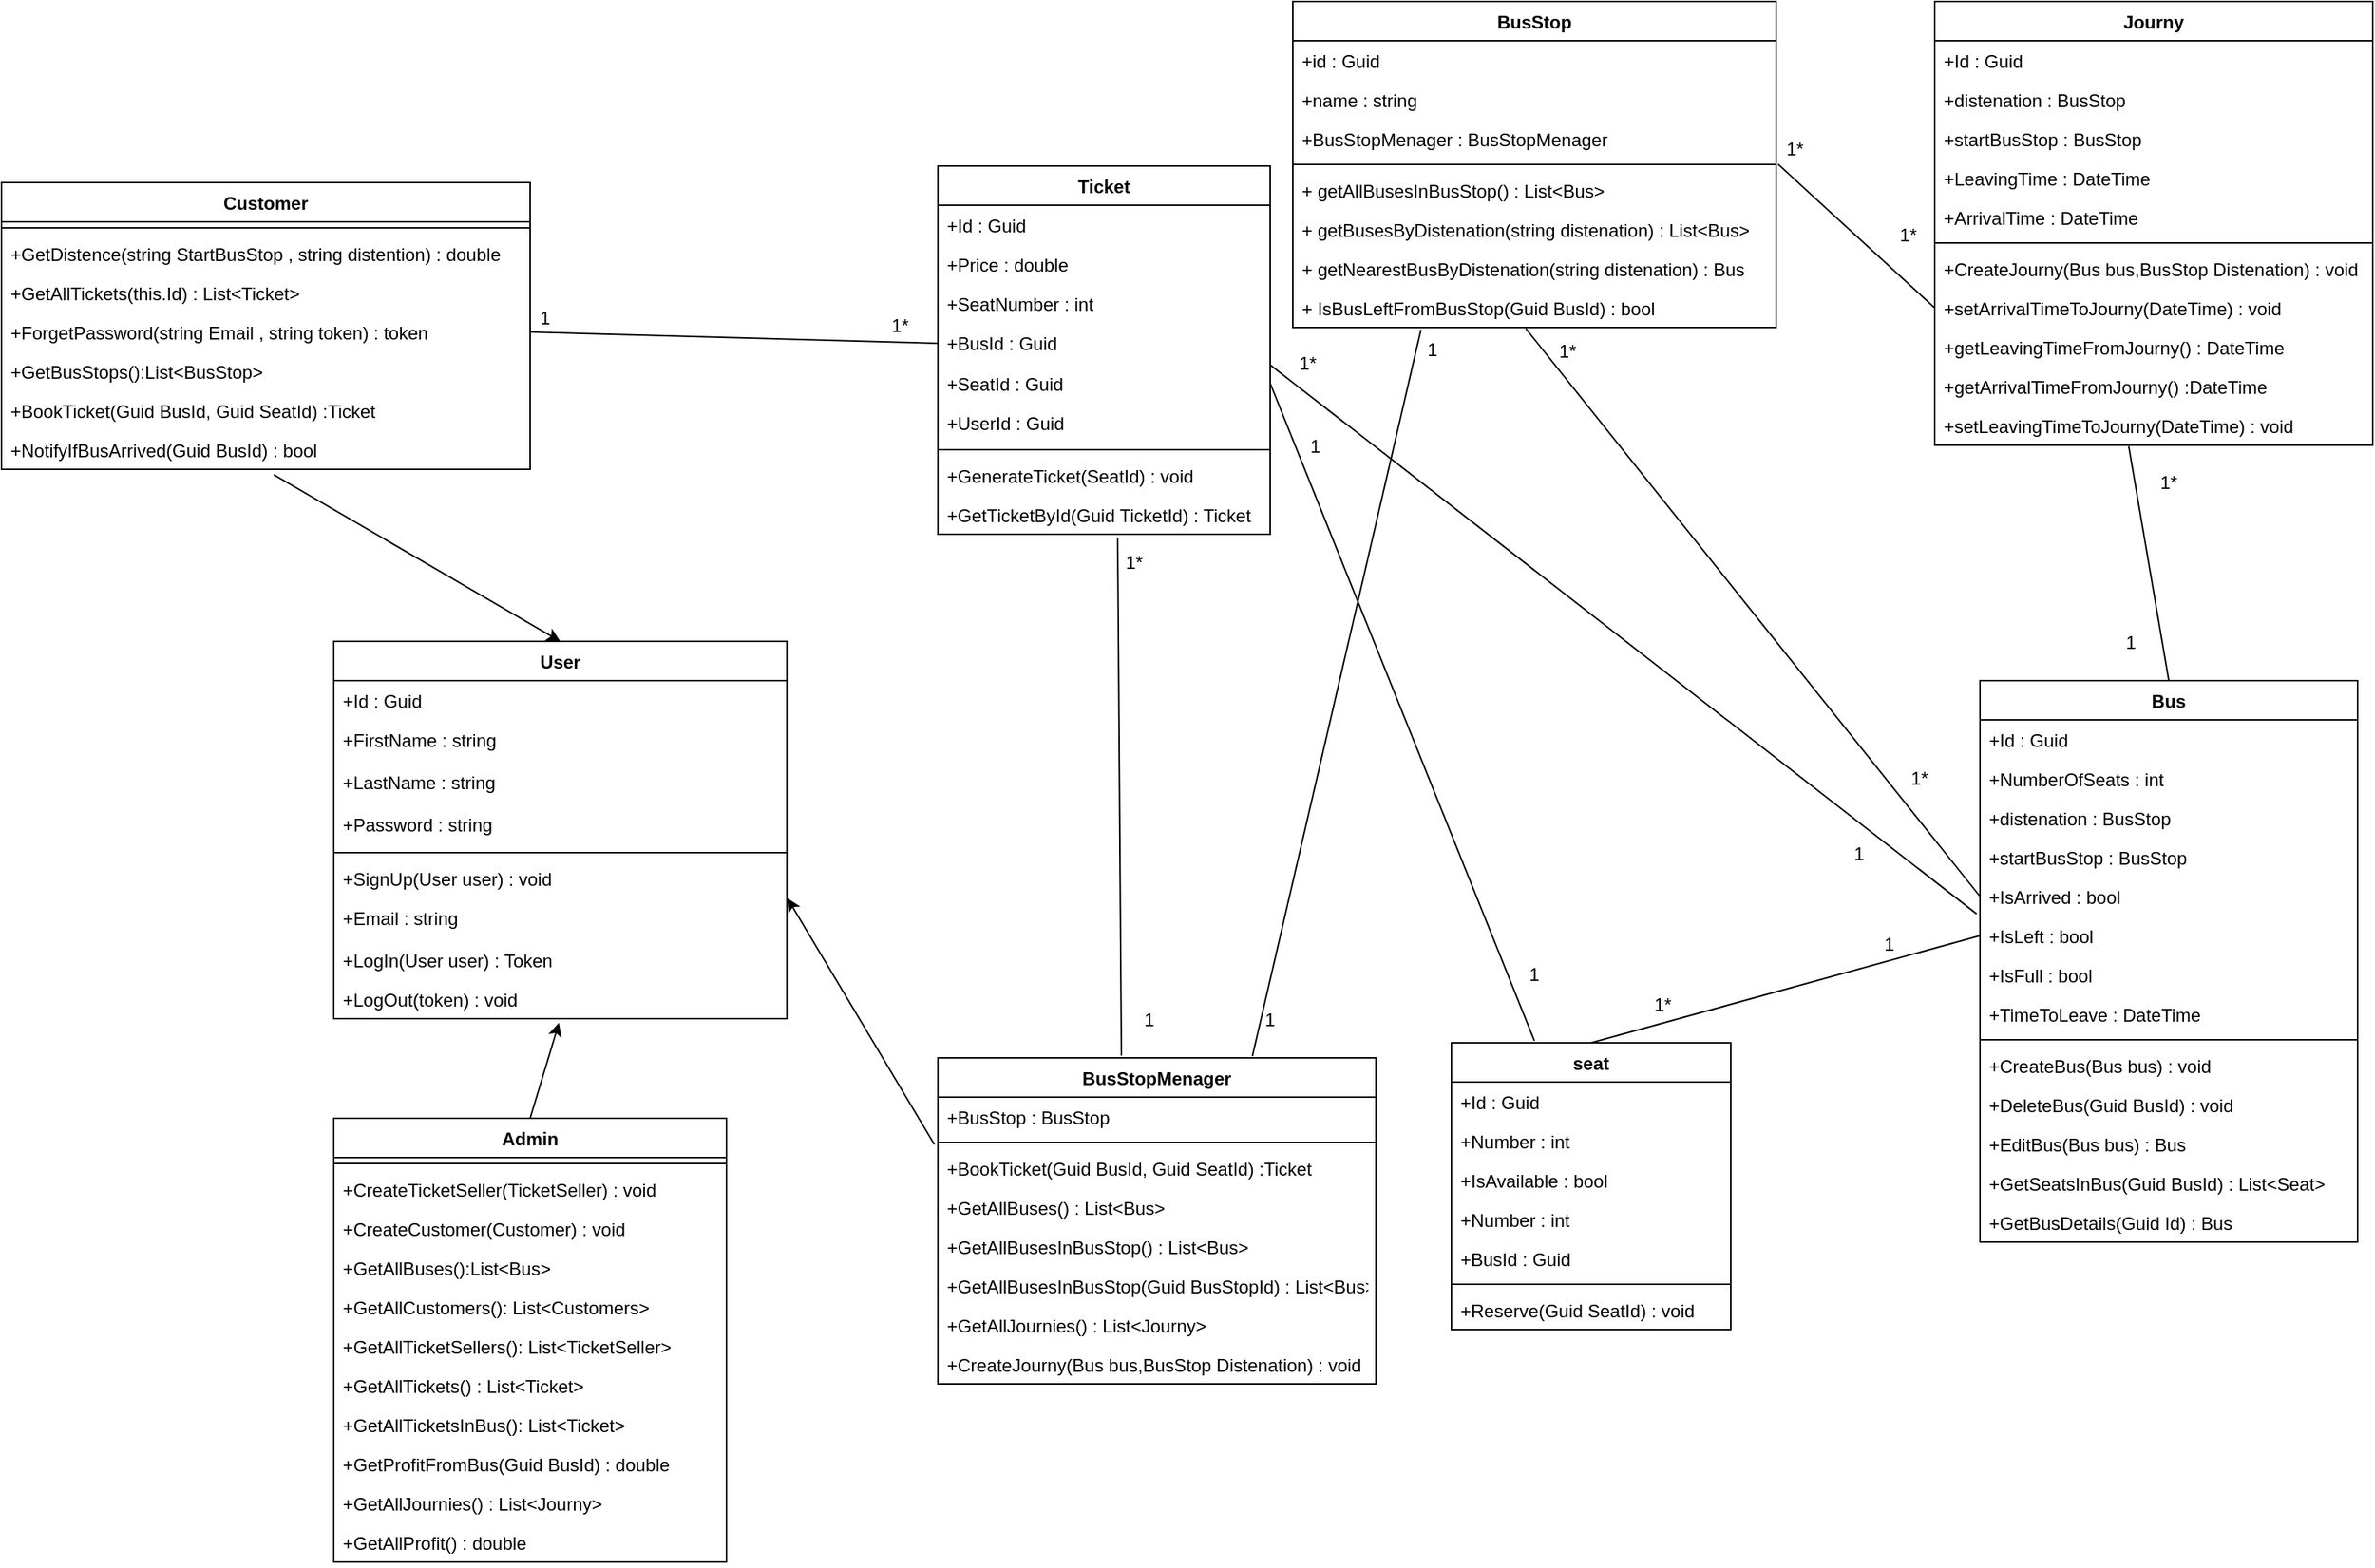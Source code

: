 <mxfile>
    <diagram id="objucO3XEtWBTVQwbbNo" name="Page-1">
        <mxGraphModel dx="1853" dy="394" grid="1" gridSize="10" guides="1" tooltips="1" connect="1" arrows="1" fold="1" page="1" pageScale="1" pageWidth="850" pageHeight="1100" math="0" shadow="0">
            <root>
                <mxCell id="0"/>
                <mxCell id="1" parent="0"/>
                <mxCell id="6" value="BusStop" style="swimlane;fontStyle=1;align=center;verticalAlign=top;childLayout=stackLayout;horizontal=1;startSize=26;horizontalStack=0;resizeParent=1;resizeParentMax=0;resizeLast=0;collapsible=1;marginBottom=0;" parent="1" vertex="1">
                    <mxGeometry x="135" y="20" width="320" height="216" as="geometry"/>
                </mxCell>
                <mxCell id="7" value="+id : Guid" style="text;strokeColor=none;fillColor=none;align=left;verticalAlign=top;spacingLeft=4;spacingRight=4;overflow=hidden;rotatable=0;points=[[0,0.5],[1,0.5]];portConstraint=eastwest;" parent="6" vertex="1">
                    <mxGeometry y="26" width="320" height="26" as="geometry"/>
                </mxCell>
                <mxCell id="75" value="+name : string" style="text;strokeColor=none;fillColor=none;align=left;verticalAlign=top;spacingLeft=4;spacingRight=4;overflow=hidden;rotatable=0;points=[[0,0.5],[1,0.5]];portConstraint=eastwest;" parent="6" vertex="1">
                    <mxGeometry y="52" width="320" height="26" as="geometry"/>
                </mxCell>
                <mxCell id="189" value="+BusStopMenager : BusStopMenager" style="text;strokeColor=none;fillColor=none;align=left;verticalAlign=top;spacingLeft=4;spacingRight=4;overflow=hidden;rotatable=0;points=[[0,0.5],[1,0.5]];portConstraint=eastwest;" parent="6" vertex="1">
                    <mxGeometry y="78" width="320" height="26" as="geometry"/>
                </mxCell>
                <mxCell id="8" value="" style="line;strokeWidth=1;fillColor=none;align=left;verticalAlign=middle;spacingTop=-1;spacingLeft=3;spacingRight=3;rotatable=0;labelPosition=right;points=[];portConstraint=eastwest;strokeColor=inherit;" parent="6" vertex="1">
                    <mxGeometry y="104" width="320" height="8" as="geometry"/>
                </mxCell>
                <mxCell id="9" value="+ getAllBusesInBusStop() : List&lt;Bus&gt;" style="text;strokeColor=none;fillColor=none;align=left;verticalAlign=top;spacingLeft=4;spacingRight=4;overflow=hidden;rotatable=0;points=[[0,0.5],[1,0.5]];portConstraint=eastwest;" parent="6" vertex="1">
                    <mxGeometry y="112" width="320" height="26" as="geometry"/>
                </mxCell>
                <mxCell id="78" value="+ getBusesByDistenation(string distenation) : List&lt;Bus&gt;" style="text;strokeColor=none;fillColor=none;align=left;verticalAlign=top;spacingLeft=4;spacingRight=4;overflow=hidden;rotatable=0;points=[[0,0.5],[1,0.5]];portConstraint=eastwest;" parent="6" vertex="1">
                    <mxGeometry y="138" width="320" height="26" as="geometry"/>
                </mxCell>
                <mxCell id="79" value="+ getNearestBusByDistenation(string distenation) : Bus" style="text;strokeColor=none;fillColor=none;align=left;verticalAlign=top;spacingLeft=4;spacingRight=4;overflow=hidden;rotatable=0;points=[[0,0.5],[1,0.5]];portConstraint=eastwest;" parent="6" vertex="1">
                    <mxGeometry y="164" width="320" height="26" as="geometry"/>
                </mxCell>
                <mxCell id="80" value="+ IsBusLeftFromBusStop(Guid BusId) : bool" style="text;strokeColor=none;fillColor=none;align=left;verticalAlign=top;spacingLeft=4;spacingRight=4;overflow=hidden;rotatable=0;points=[[0,0.5],[1,0.5]];portConstraint=eastwest;" parent="6" vertex="1">
                    <mxGeometry y="190" width="320" height="26" as="geometry"/>
                </mxCell>
                <mxCell id="10" value="Bus" style="swimlane;fontStyle=1;align=center;verticalAlign=top;childLayout=stackLayout;horizontal=1;startSize=26;horizontalStack=0;resizeParent=1;resizeParentMax=0;resizeLast=0;collapsible=1;marginBottom=0;" parent="1" vertex="1">
                    <mxGeometry x="590" y="470" width="250" height="372" as="geometry"/>
                </mxCell>
                <mxCell id="11" value="+Id : Guid" style="text;strokeColor=none;fillColor=none;align=left;verticalAlign=top;spacingLeft=4;spacingRight=4;overflow=hidden;rotatable=0;points=[[0,0.5],[1,0.5]];portConstraint=eastwest;" parent="10" vertex="1">
                    <mxGeometry y="26" width="250" height="26" as="geometry"/>
                </mxCell>
                <mxCell id="81" value="+NumberOfSeats : int" style="text;strokeColor=none;fillColor=none;align=left;verticalAlign=top;spacingLeft=4;spacingRight=4;overflow=hidden;rotatable=0;points=[[0,0.5],[1,0.5]];portConstraint=eastwest;" parent="10" vertex="1">
                    <mxGeometry y="52" width="250" height="26" as="geometry"/>
                </mxCell>
                <mxCell id="86" value="+distenation : BusStop" style="text;strokeColor=none;fillColor=none;align=left;verticalAlign=top;spacingLeft=4;spacingRight=4;overflow=hidden;rotatable=0;points=[[0,0.5],[1,0.5]];portConstraint=eastwest;" parent="10" vertex="1">
                    <mxGeometry y="78" width="250" height="26" as="geometry"/>
                </mxCell>
                <mxCell id="87" value="+startBusStop : BusStop" style="text;strokeColor=none;fillColor=none;align=left;verticalAlign=top;spacingLeft=4;spacingRight=4;overflow=hidden;rotatable=0;points=[[0,0.5],[1,0.5]];portConstraint=eastwest;" parent="10" vertex="1">
                    <mxGeometry y="104" width="250" height="26" as="geometry"/>
                </mxCell>
                <mxCell id="88" value="+IsArrived : bool" style="text;strokeColor=none;fillColor=none;align=left;verticalAlign=top;spacingLeft=4;spacingRight=4;overflow=hidden;rotatable=0;points=[[0,0.5],[1,0.5]];portConstraint=eastwest;" parent="10" vertex="1">
                    <mxGeometry y="130" width="250" height="26" as="geometry"/>
                </mxCell>
                <mxCell id="89" value="+IsLeft : bool" style="text;strokeColor=none;fillColor=none;align=left;verticalAlign=top;spacingLeft=4;spacingRight=4;overflow=hidden;rotatable=0;points=[[0,0.5],[1,0.5]];portConstraint=eastwest;" parent="10" vertex="1">
                    <mxGeometry y="156" width="250" height="26" as="geometry"/>
                </mxCell>
                <mxCell id="90" value="+IsFull : bool" style="text;strokeColor=none;fillColor=none;align=left;verticalAlign=top;spacingLeft=4;spacingRight=4;overflow=hidden;rotatable=0;points=[[0,0.5],[1,0.5]];portConstraint=eastwest;" parent="10" vertex="1">
                    <mxGeometry y="182" width="250" height="26" as="geometry"/>
                </mxCell>
                <mxCell id="97" value="+TimeToLeave : DateTime" style="text;strokeColor=none;fillColor=none;align=left;verticalAlign=top;spacingLeft=4;spacingRight=4;overflow=hidden;rotatable=0;points=[[0,0.5],[1,0.5]];portConstraint=eastwest;" parent="10" vertex="1">
                    <mxGeometry y="208" width="250" height="26" as="geometry"/>
                </mxCell>
                <mxCell id="12" value="" style="line;strokeWidth=1;fillColor=none;align=left;verticalAlign=middle;spacingTop=-1;spacingLeft=3;spacingRight=3;rotatable=0;labelPosition=right;points=[];portConstraint=eastwest;strokeColor=inherit;" parent="10" vertex="1">
                    <mxGeometry y="234" width="250" height="8" as="geometry"/>
                </mxCell>
                <mxCell id="13" value="+CreateBus(Bus bus) : void" style="text;strokeColor=none;fillColor=none;align=left;verticalAlign=top;spacingLeft=4;spacingRight=4;overflow=hidden;rotatable=0;points=[[0,0.5],[1,0.5]];portConstraint=eastwest;" parent="10" vertex="1">
                    <mxGeometry y="242" width="250" height="26" as="geometry"/>
                </mxCell>
                <mxCell id="82" value="+DeleteBus(Guid BusId) : void" style="text;strokeColor=none;fillColor=none;align=left;verticalAlign=top;spacingLeft=4;spacingRight=4;overflow=hidden;rotatable=0;points=[[0,0.5],[1,0.5]];portConstraint=eastwest;" parent="10" vertex="1">
                    <mxGeometry y="268" width="250" height="26" as="geometry"/>
                </mxCell>
                <mxCell id="83" value="+EditBus(Bus bus) : Bus" style="text;strokeColor=none;fillColor=none;align=left;verticalAlign=top;spacingLeft=4;spacingRight=4;overflow=hidden;rotatable=0;points=[[0,0.5],[1,0.5]];portConstraint=eastwest;" parent="10" vertex="1">
                    <mxGeometry y="294" width="250" height="26" as="geometry"/>
                </mxCell>
                <mxCell id="84" value="+GetSeatsInBus(Guid BusId) : List&lt;Seat&gt;" style="text;strokeColor=none;fillColor=none;align=left;verticalAlign=top;spacingLeft=4;spacingRight=4;overflow=hidden;rotatable=0;points=[[0,0.5],[1,0.5]];portConstraint=eastwest;" parent="10" vertex="1">
                    <mxGeometry y="320" width="250" height="26" as="geometry"/>
                </mxCell>
                <mxCell id="85" value="+GetBusDetails(Guid Id) : Bus" style="text;strokeColor=none;fillColor=none;align=left;verticalAlign=top;spacingLeft=4;spacingRight=4;overflow=hidden;rotatable=0;points=[[0,0.5],[1,0.5]];portConstraint=eastwest;" parent="10" vertex="1">
                    <mxGeometry y="346" width="250" height="26" as="geometry"/>
                </mxCell>
                <mxCell id="50" value="Ticket" style="swimlane;fontStyle=1;align=center;verticalAlign=top;childLayout=stackLayout;horizontal=1;startSize=26;horizontalStack=0;resizeParent=1;resizeParentMax=0;resizeLast=0;collapsible=1;marginBottom=0;" parent="1" vertex="1">
                    <mxGeometry x="-100" y="129" width="220" height="244" as="geometry"/>
                </mxCell>
                <mxCell id="51" value="+Id : Guid" style="text;strokeColor=none;fillColor=none;align=left;verticalAlign=top;spacingLeft=4;spacingRight=4;overflow=hidden;rotatable=0;points=[[0,0.5],[1,0.5]];portConstraint=eastwest;" parent="50" vertex="1">
                    <mxGeometry y="26" width="220" height="26" as="geometry"/>
                </mxCell>
                <mxCell id="101" value="+Price : double" style="text;strokeColor=none;fillColor=none;align=left;verticalAlign=top;spacingLeft=4;spacingRight=4;overflow=hidden;rotatable=0;points=[[0,0.5],[1,0.5]];portConstraint=eastwest;" parent="50" vertex="1">
                    <mxGeometry y="52" width="220" height="26" as="geometry"/>
                </mxCell>
                <mxCell id="95" value="+SeatNumber : int" style="text;strokeColor=none;fillColor=none;align=left;verticalAlign=top;spacingLeft=4;spacingRight=4;overflow=hidden;rotatable=0;points=[[0,0.5],[1,0.5]];portConstraint=eastwest;" parent="50" vertex="1">
                    <mxGeometry y="78" width="220" height="26" as="geometry"/>
                </mxCell>
                <mxCell id="100" value="+BusId : Guid" style="text;strokeColor=none;fillColor=none;align=left;verticalAlign=top;spacingLeft=4;spacingRight=4;overflow=hidden;rotatable=0;points=[[0,0.5],[1,0.5]];portConstraint=eastwest;" parent="50" vertex="1">
                    <mxGeometry y="104" width="220" height="27" as="geometry"/>
                </mxCell>
                <mxCell id="96" value="+SeatId : Guid" style="text;strokeColor=none;fillColor=none;align=left;verticalAlign=top;spacingLeft=4;spacingRight=4;overflow=hidden;rotatable=0;points=[[0,0.5],[1,0.5]];portConstraint=eastwest;" parent="50" vertex="1">
                    <mxGeometry y="131" width="220" height="26" as="geometry"/>
                </mxCell>
                <mxCell id="102" value="+UserId : Guid" style="text;strokeColor=none;fillColor=none;align=left;verticalAlign=top;spacingLeft=4;spacingRight=4;overflow=hidden;rotatable=0;points=[[0,0.5],[1,0.5]];portConstraint=eastwest;" parent="50" vertex="1">
                    <mxGeometry y="157" width="220" height="27" as="geometry"/>
                </mxCell>
                <mxCell id="52" value="" style="line;strokeWidth=1;fillColor=none;align=left;verticalAlign=middle;spacingTop=-1;spacingLeft=3;spacingRight=3;rotatable=0;labelPosition=right;points=[];portConstraint=eastwest;strokeColor=inherit;" parent="50" vertex="1">
                    <mxGeometry y="184" width="220" height="8" as="geometry"/>
                </mxCell>
                <mxCell id="53" value="+GenerateTicket(SeatId) : void" style="text;strokeColor=none;fillColor=none;align=left;verticalAlign=top;spacingLeft=4;spacingRight=4;overflow=hidden;rotatable=0;points=[[0,0.5],[1,0.5]];portConstraint=eastwest;" parent="50" vertex="1">
                    <mxGeometry y="192" width="220" height="26" as="geometry"/>
                </mxCell>
                <mxCell id="99" value="+GetTicketById(Guid TicketId) : Ticket" style="text;strokeColor=none;fillColor=none;align=left;verticalAlign=top;spacingLeft=4;spacingRight=4;overflow=hidden;rotatable=0;points=[[0,0.5],[1,0.5]];portConstraint=eastwest;" parent="50" vertex="1">
                    <mxGeometry y="218" width="220" height="26" as="geometry"/>
                </mxCell>
                <mxCell id="54" value="seat" style="swimlane;fontStyle=1;align=center;verticalAlign=top;childLayout=stackLayout;horizontal=1;startSize=26;horizontalStack=0;resizeParent=1;resizeParentMax=0;resizeLast=0;collapsible=1;marginBottom=0;" parent="1" vertex="1">
                    <mxGeometry x="240" y="710" width="185" height="190" as="geometry"/>
                </mxCell>
                <mxCell id="55" value="+Id : Guid" style="text;strokeColor=none;fillColor=none;align=left;verticalAlign=top;spacingLeft=4;spacingRight=4;overflow=hidden;rotatable=0;points=[[0,0.5],[1,0.5]];portConstraint=eastwest;" parent="54" vertex="1">
                    <mxGeometry y="26" width="185" height="26" as="geometry"/>
                </mxCell>
                <mxCell id="91" value="+Number : int" style="text;strokeColor=none;fillColor=none;align=left;verticalAlign=top;spacingLeft=4;spacingRight=4;overflow=hidden;rotatable=0;points=[[0,0.5],[1,0.5]];portConstraint=eastwest;" parent="54" vertex="1">
                    <mxGeometry y="52" width="185" height="26" as="geometry"/>
                </mxCell>
                <mxCell id="92" value="+IsAvailable : bool" style="text;strokeColor=none;fillColor=none;align=left;verticalAlign=top;spacingLeft=4;spacingRight=4;overflow=hidden;rotatable=0;points=[[0,0.5],[1,0.5]];portConstraint=eastwest;" parent="54" vertex="1">
                    <mxGeometry y="78" width="185" height="26" as="geometry"/>
                </mxCell>
                <mxCell id="93" value="+Number : int" style="text;strokeColor=none;fillColor=none;align=left;verticalAlign=top;spacingLeft=4;spacingRight=4;overflow=hidden;rotatable=0;points=[[0,0.5],[1,0.5]];portConstraint=eastwest;" parent="54" vertex="1">
                    <mxGeometry y="104" width="185" height="26" as="geometry"/>
                </mxCell>
                <mxCell id="98" value="+BusId : Guid" style="text;strokeColor=none;fillColor=none;align=left;verticalAlign=top;spacingLeft=4;spacingRight=4;overflow=hidden;rotatable=0;points=[[0,0.5],[1,0.5]];portConstraint=eastwest;" parent="54" vertex="1">
                    <mxGeometry y="130" width="185" height="26" as="geometry"/>
                </mxCell>
                <mxCell id="56" value="" style="line;strokeWidth=1;fillColor=none;align=left;verticalAlign=middle;spacingTop=-1;spacingLeft=3;spacingRight=3;rotatable=0;labelPosition=right;points=[];portConstraint=eastwest;strokeColor=inherit;" parent="54" vertex="1">
                    <mxGeometry y="156" width="185" height="8" as="geometry"/>
                </mxCell>
                <mxCell id="57" value="+Reserve(Guid SeatId) : void" style="text;strokeColor=none;fillColor=none;align=left;verticalAlign=top;spacingLeft=4;spacingRight=4;overflow=hidden;rotatable=0;points=[[0,0.5],[1,0.5]];portConstraint=eastwest;" parent="54" vertex="1">
                    <mxGeometry y="164" width="185" height="26" as="geometry"/>
                </mxCell>
                <mxCell id="58" value="User" style="swimlane;fontStyle=1;align=center;verticalAlign=top;childLayout=stackLayout;horizontal=1;startSize=26;horizontalStack=0;resizeParent=1;resizeParentMax=0;resizeLast=0;collapsible=1;marginBottom=0;" parent="1" vertex="1">
                    <mxGeometry x="-500" y="444" width="300" height="250" as="geometry"/>
                </mxCell>
                <mxCell id="59" value="+Id : Guid" style="text;strokeColor=none;fillColor=none;align=left;verticalAlign=top;spacingLeft=4;spacingRight=4;overflow=hidden;rotatable=0;points=[[0,0.5],[1,0.5]];portConstraint=eastwest;" parent="58" vertex="1">
                    <mxGeometry y="26" width="300" height="26" as="geometry"/>
                </mxCell>
                <mxCell id="103" value="+FirstName : string" style="text;strokeColor=none;fillColor=none;align=left;verticalAlign=top;spacingLeft=4;spacingRight=4;overflow=hidden;rotatable=0;points=[[0,0.5],[1,0.5]];portConstraint=eastwest;" parent="58" vertex="1">
                    <mxGeometry y="52" width="300" height="28" as="geometry"/>
                </mxCell>
                <mxCell id="104" value="+LastName : string" style="text;strokeColor=none;fillColor=none;align=left;verticalAlign=top;spacingLeft=4;spacingRight=4;overflow=hidden;rotatable=0;points=[[0,0.5],[1,0.5]];portConstraint=eastwest;" parent="58" vertex="1">
                    <mxGeometry y="80" width="300" height="28" as="geometry"/>
                </mxCell>
                <mxCell id="106" value="+Password : string" style="text;strokeColor=none;fillColor=none;align=left;verticalAlign=top;spacingLeft=4;spacingRight=4;overflow=hidden;rotatable=0;points=[[0,0.5],[1,0.5]];portConstraint=eastwest;" parent="58" vertex="1">
                    <mxGeometry y="108" width="300" height="28" as="geometry"/>
                </mxCell>
                <mxCell id="60" value="" style="line;strokeWidth=1;fillColor=none;align=left;verticalAlign=middle;spacingTop=-1;spacingLeft=3;spacingRight=3;rotatable=0;labelPosition=right;points=[];portConstraint=eastwest;strokeColor=inherit;" parent="58" vertex="1">
                    <mxGeometry y="136" width="300" height="8" as="geometry"/>
                </mxCell>
                <mxCell id="61" value="+SignUp(User user) : void" style="text;strokeColor=none;fillColor=none;align=left;verticalAlign=top;spacingLeft=4;spacingRight=4;overflow=hidden;rotatable=0;points=[[0,0.5],[1,0.5]];portConstraint=eastwest;" parent="58" vertex="1">
                    <mxGeometry y="144" width="300" height="26" as="geometry"/>
                </mxCell>
                <mxCell id="105" value="+Email : string" style="text;strokeColor=none;fillColor=none;align=left;verticalAlign=top;spacingLeft=4;spacingRight=4;overflow=hidden;rotatable=0;points=[[0,0.5],[1,0.5]];portConstraint=eastwest;" parent="58" vertex="1">
                    <mxGeometry y="170" width="300" height="28" as="geometry"/>
                </mxCell>
                <mxCell id="107" value="+LogIn(User user) : Token" style="text;strokeColor=none;fillColor=none;align=left;verticalAlign=top;spacingLeft=4;spacingRight=4;overflow=hidden;rotatable=0;points=[[0,0.5],[1,0.5]];portConstraint=eastwest;" parent="58" vertex="1">
                    <mxGeometry y="198" width="300" height="26" as="geometry"/>
                </mxCell>
                <mxCell id="109" value="+LogOut(token) : void" style="text;strokeColor=none;fillColor=none;align=left;verticalAlign=top;spacingLeft=4;spacingRight=4;overflow=hidden;rotatable=0;points=[[0,0.5],[1,0.5]];portConstraint=eastwest;" parent="58" vertex="1">
                    <mxGeometry y="224" width="300" height="26" as="geometry"/>
                </mxCell>
                <mxCell id="125" style="edgeStyle=none;html=1;exitX=-0.008;exitY=0.897;exitDx=0;exitDy=0;exitPerimeter=0;entryX=1.001;entryY=1.006;entryDx=0;entryDy=0;entryPerimeter=0;" parent="1" target="61" edge="1">
                    <mxGeometry relative="1" as="geometry">
                        <mxPoint x="-320" y="860" as="targetPoint"/>
                        <mxPoint x="-102.32" y="777.322" as="sourcePoint"/>
                    </mxGeometry>
                </mxCell>
                <mxCell id="62" value="BusStopMenager" style="swimlane;fontStyle=1;align=center;verticalAlign=top;childLayout=stackLayout;horizontal=1;startSize=26;horizontalStack=0;resizeParent=1;resizeParentMax=0;resizeLast=0;collapsible=1;marginBottom=0;" parent="1" vertex="1">
                    <mxGeometry x="-100" y="720" width="290" height="216" as="geometry"/>
                </mxCell>
                <mxCell id="185" value="+BusStop : BusStop" style="text;strokeColor=none;fillColor=none;align=left;verticalAlign=top;spacingLeft=4;spacingRight=4;overflow=hidden;rotatable=0;points=[[0,0.5],[1,0.5]];portConstraint=eastwest;" parent="62" vertex="1">
                    <mxGeometry y="26" width="290" height="26" as="geometry"/>
                </mxCell>
                <mxCell id="64" value="" style="line;strokeWidth=1;fillColor=none;align=left;verticalAlign=middle;spacingTop=-1;spacingLeft=3;spacingRight=3;rotatable=0;labelPosition=right;points=[];portConstraint=eastwest;strokeColor=inherit;" parent="62" vertex="1">
                    <mxGeometry y="52" width="290" height="8" as="geometry"/>
                </mxCell>
                <mxCell id="115" value="+BookTicket(Guid BusId, Guid SeatId) :Ticket" style="text;strokeColor=none;fillColor=none;align=left;verticalAlign=top;spacingLeft=4;spacingRight=4;overflow=hidden;rotatable=0;points=[[0,0.5],[1,0.5]];portConstraint=eastwest;" parent="62" vertex="1">
                    <mxGeometry y="60" width="290" height="26" as="geometry"/>
                </mxCell>
                <mxCell id="116" value="+GetAllBuses() : List&lt;Bus&gt;" style="text;strokeColor=none;fillColor=none;align=left;verticalAlign=top;spacingLeft=4;spacingRight=4;overflow=hidden;rotatable=0;points=[[0,0.5],[1,0.5]];portConstraint=eastwest;" parent="62" vertex="1">
                    <mxGeometry y="86" width="290" height="26" as="geometry"/>
                </mxCell>
                <mxCell id="191" value="+GetAllBusesInBusStop() : List&lt;Bus&gt;" style="text;strokeColor=none;fillColor=none;align=left;verticalAlign=top;spacingLeft=4;spacingRight=4;overflow=hidden;rotatable=0;points=[[0,0.5],[1,0.5]];portConstraint=eastwest;" parent="62" vertex="1">
                    <mxGeometry y="112" width="290" height="26" as="geometry"/>
                </mxCell>
                <mxCell id="192" value="+GetAllBusesInBusStop(Guid BusStopId) : List&lt;Bus&gt;" style="text;strokeColor=none;fillColor=none;align=left;verticalAlign=top;spacingLeft=4;spacingRight=4;overflow=hidden;rotatable=0;points=[[0,0.5],[1,0.5]];portConstraint=eastwest;" parent="62" vertex="1">
                    <mxGeometry y="138" width="290" height="26" as="geometry"/>
                </mxCell>
                <mxCell id="175" value="+GetAllJournies() : List&lt;Journy&gt;" style="text;strokeColor=none;fillColor=none;align=left;verticalAlign=top;spacingLeft=4;spacingRight=4;overflow=hidden;rotatable=0;points=[[0,0.5],[1,0.5]];portConstraint=eastwest;" parent="62" vertex="1">
                    <mxGeometry y="164" width="290" height="26" as="geometry"/>
                </mxCell>
                <mxCell id="184" value="+CreateJourny(Bus bus,BusStop Distenation) : void" style="text;strokeColor=none;fillColor=none;align=left;verticalAlign=top;spacingLeft=4;spacingRight=4;overflow=hidden;rotatable=0;points=[[0,0.5],[1,0.5]];portConstraint=eastwest;" parent="62" vertex="1">
                    <mxGeometry y="190" width="290" height="26" as="geometry"/>
                </mxCell>
                <mxCell id="151" style="edgeStyle=none;html=1;exitX=0.5;exitY=0;exitDx=0;exitDy=0;entryX=0.497;entryY=1.106;entryDx=0;entryDy=0;entryPerimeter=0;" parent="1" source="66" target="109" edge="1">
                    <mxGeometry relative="1" as="geometry"/>
                </mxCell>
                <mxCell id="66" value="Admin" style="swimlane;fontStyle=1;align=center;verticalAlign=top;childLayout=stackLayout;horizontal=1;startSize=26;horizontalStack=0;resizeParent=1;resizeParentMax=0;resizeLast=0;collapsible=1;marginBottom=0;" parent="1" vertex="1">
                    <mxGeometry x="-500" y="760" width="260" height="294" as="geometry"/>
                </mxCell>
                <mxCell id="68" value="" style="line;strokeWidth=1;fillColor=none;align=left;verticalAlign=middle;spacingTop=-1;spacingLeft=3;spacingRight=3;rotatable=0;labelPosition=right;points=[];portConstraint=eastwest;strokeColor=inherit;" parent="66" vertex="1">
                    <mxGeometry y="26" width="260" height="8" as="geometry"/>
                </mxCell>
                <mxCell id="69" value="+CreateTicketSeller(TicketSeller) : void" style="text;strokeColor=none;fillColor=none;align=left;verticalAlign=top;spacingLeft=4;spacingRight=4;overflow=hidden;rotatable=0;points=[[0,0.5],[1,0.5]];portConstraint=eastwest;" parent="66" vertex="1">
                    <mxGeometry y="34" width="260" height="26" as="geometry"/>
                </mxCell>
                <mxCell id="117" value="+CreateCustomer(Customer) : void" style="text;strokeColor=none;fillColor=none;align=left;verticalAlign=top;spacingLeft=4;spacingRight=4;overflow=hidden;rotatable=0;points=[[0,0.5],[1,0.5]];portConstraint=eastwest;" parent="66" vertex="1">
                    <mxGeometry y="60" width="260" height="26" as="geometry"/>
                </mxCell>
                <mxCell id="118" value="+GetAllBuses():List&lt;Bus&gt;" style="text;strokeColor=none;fillColor=none;align=left;verticalAlign=top;spacingLeft=4;spacingRight=4;overflow=hidden;rotatable=0;points=[[0,0.5],[1,0.5]];portConstraint=eastwest;" parent="66" vertex="1">
                    <mxGeometry y="86" width="260" height="26" as="geometry"/>
                </mxCell>
                <mxCell id="119" value="+GetAllCustomers(): List&lt;Customers&gt;" style="text;strokeColor=none;fillColor=none;align=left;verticalAlign=top;spacingLeft=4;spacingRight=4;overflow=hidden;rotatable=0;points=[[0,0.5],[1,0.5]];portConstraint=eastwest;" parent="66" vertex="1">
                    <mxGeometry y="112" width="260" height="26" as="geometry"/>
                </mxCell>
                <mxCell id="120" value="+GetAllTicketSellers(): List&lt;TicketSeller&gt;" style="text;strokeColor=none;fillColor=none;align=left;verticalAlign=top;spacingLeft=4;spacingRight=4;overflow=hidden;rotatable=0;points=[[0,0.5],[1,0.5]];portConstraint=eastwest;" parent="66" vertex="1">
                    <mxGeometry y="138" width="260" height="26" as="geometry"/>
                </mxCell>
                <mxCell id="121" value="+GetAllTickets() : List&lt;Ticket&gt;" style="text;strokeColor=none;fillColor=none;align=left;verticalAlign=top;spacingLeft=4;spacingRight=4;overflow=hidden;rotatable=0;points=[[0,0.5],[1,0.5]];portConstraint=eastwest;" parent="66" vertex="1">
                    <mxGeometry y="164" width="260" height="26" as="geometry"/>
                </mxCell>
                <mxCell id="122" value="+GetAllTicketsInBus(): List&lt;Ticket&gt;" style="text;strokeColor=none;fillColor=none;align=left;verticalAlign=top;spacingLeft=4;spacingRight=4;overflow=hidden;rotatable=0;points=[[0,0.5],[1,0.5]];portConstraint=eastwest;" parent="66" vertex="1">
                    <mxGeometry y="190" width="260" height="26" as="geometry"/>
                </mxCell>
                <mxCell id="123" value="+GetProfitFromBus(Guid BusId) : double" style="text;strokeColor=none;fillColor=none;align=left;verticalAlign=top;spacingLeft=4;spacingRight=4;overflow=hidden;rotatable=0;points=[[0,0.5],[1,0.5]];portConstraint=eastwest;" parent="66" vertex="1">
                    <mxGeometry y="216" width="260" height="26" as="geometry"/>
                </mxCell>
                <mxCell id="176" value="+GetAllJournies() : List&lt;Journy&gt;" style="text;strokeColor=none;fillColor=none;align=left;verticalAlign=top;spacingLeft=4;spacingRight=4;overflow=hidden;rotatable=0;points=[[0,0.5],[1,0.5]];portConstraint=eastwest;" parent="66" vertex="1">
                    <mxGeometry y="242" width="260" height="26" as="geometry"/>
                </mxCell>
                <mxCell id="124" value="+GetAllProfit() : double" style="text;strokeColor=none;fillColor=none;align=left;verticalAlign=top;spacingLeft=4;spacingRight=4;overflow=hidden;rotatable=0;points=[[0,0.5],[1,0.5]];portConstraint=eastwest;" parent="66" vertex="1">
                    <mxGeometry y="268" width="260" height="26" as="geometry"/>
                </mxCell>
                <mxCell id="127" style="edgeStyle=none;html=1;exitX=0.515;exitY=1.136;exitDx=0;exitDy=0;entryX=0.5;entryY=0;entryDx=0;entryDy=0;exitPerimeter=0;" parent="1" source="114" target="58" edge="1">
                    <mxGeometry relative="1" as="geometry">
                        <mxPoint x="-320" y="860" as="targetPoint"/>
                    </mxGeometry>
                </mxCell>
                <mxCell id="70" value="Customer" style="swimlane;fontStyle=1;align=center;verticalAlign=top;childLayout=stackLayout;horizontal=1;startSize=26;horizontalStack=0;resizeParent=1;resizeParentMax=0;resizeLast=0;collapsible=1;marginBottom=0;" parent="1" vertex="1">
                    <mxGeometry x="-720" y="140" width="350" height="190" as="geometry"/>
                </mxCell>
                <mxCell id="72" value="" style="line;strokeWidth=1;fillColor=none;align=left;verticalAlign=middle;spacingTop=-1;spacingLeft=3;spacingRight=3;rotatable=0;labelPosition=right;points=[];portConstraint=eastwest;strokeColor=inherit;" parent="70" vertex="1">
                    <mxGeometry y="26" width="350" height="8" as="geometry"/>
                </mxCell>
                <mxCell id="73" value="+GetDistence(string StartBusStop , string distention) : double" style="text;strokeColor=none;fillColor=none;align=left;verticalAlign=top;spacingLeft=4;spacingRight=4;overflow=hidden;rotatable=0;points=[[0,0.5],[1,0.5]];portConstraint=eastwest;" parent="70" vertex="1">
                    <mxGeometry y="34" width="350" height="26" as="geometry"/>
                </mxCell>
                <mxCell id="111" value="+GetAllTickets(this.Id) : List&lt;Ticket&gt;" style="text;strokeColor=none;fillColor=none;align=left;verticalAlign=top;spacingLeft=4;spacingRight=4;overflow=hidden;rotatable=0;points=[[0,0.5],[1,0.5]];portConstraint=eastwest;" parent="70" vertex="1">
                    <mxGeometry y="60" width="350" height="26" as="geometry"/>
                </mxCell>
                <mxCell id="110" value="+ForgetPassword(string Email , string token) : token" style="text;strokeColor=none;fillColor=none;align=left;verticalAlign=top;spacingLeft=4;spacingRight=4;overflow=hidden;rotatable=0;points=[[0,0.5],[1,0.5]];portConstraint=eastwest;" parent="70" vertex="1">
                    <mxGeometry y="86" width="350" height="26" as="geometry"/>
                </mxCell>
                <mxCell id="112" value="+GetBusStops():List&lt;BusStop&gt;" style="text;strokeColor=none;fillColor=none;align=left;verticalAlign=top;spacingLeft=4;spacingRight=4;overflow=hidden;rotatable=0;points=[[0,0.5],[1,0.5]];portConstraint=eastwest;" parent="70" vertex="1">
                    <mxGeometry y="112" width="350" height="26" as="geometry"/>
                </mxCell>
                <mxCell id="113" value="+BookTicket(Guid BusId, Guid SeatId) :Ticket" style="text;strokeColor=none;fillColor=none;align=left;verticalAlign=top;spacingLeft=4;spacingRight=4;overflow=hidden;rotatable=0;points=[[0,0.5],[1,0.5]];portConstraint=eastwest;" parent="70" vertex="1">
                    <mxGeometry y="138" width="350" height="26" as="geometry"/>
                </mxCell>
                <mxCell id="114" value="+NotifyIfBusArrived(Guid BusId) : bool" style="text;strokeColor=none;fillColor=none;align=left;verticalAlign=top;spacingLeft=4;spacingRight=4;overflow=hidden;rotatable=0;points=[[0,0.5],[1,0.5]];portConstraint=eastwest;" parent="70" vertex="1">
                    <mxGeometry y="164" width="350" height="26" as="geometry"/>
                </mxCell>
                <mxCell id="130" value="" style="endArrow=none;html=1;entryX=0.482;entryY=1.026;entryDx=0;entryDy=0;entryPerimeter=0;exitX=0;exitY=0.5;exitDx=0;exitDy=0;" parent="1" source="88" target="80" edge="1">
                    <mxGeometry width="50" height="50" relative="1" as="geometry">
                        <mxPoint x="470" y="310" as="sourcePoint"/>
                        <mxPoint x="520" y="260" as="targetPoint"/>
                    </mxGeometry>
                </mxCell>
                <mxCell id="132" value="" style="endArrow=none;html=1;exitX=0.5;exitY=0;exitDx=0;exitDy=0;entryX=0;entryY=0.5;entryDx=0;entryDy=0;" parent="1" source="54" target="89" edge="1">
                    <mxGeometry width="50" height="50" relative="1" as="geometry">
                        <mxPoint x="570" y="423" as="sourcePoint"/>
                        <mxPoint x="570" y="420" as="targetPoint"/>
                        <Array as="points"/>
                    </mxGeometry>
                </mxCell>
                <mxCell id="133" value="" style="endArrow=none;html=1;entryX=1;entryY=0.5;entryDx=0;entryDy=0;exitX=0.297;exitY=-0.007;exitDx=0;exitDy=0;exitPerimeter=0;" parent="1" source="54" target="96" edge="1">
                    <mxGeometry width="50" height="50" relative="1" as="geometry">
                        <mxPoint x="190" y="540" as="sourcePoint"/>
                        <mxPoint x="240" y="490" as="targetPoint"/>
                    </mxGeometry>
                </mxCell>
                <mxCell id="134" value="" style="endArrow=none;html=1;entryX=-0.009;entryY=-0.055;entryDx=0;entryDy=0;entryPerimeter=0;exitX=1;exitY=0.032;exitDx=0;exitDy=0;exitPerimeter=0;" parent="1" source="96" target="89" edge="1">
                    <mxGeometry width="50" height="50" relative="1" as="geometry">
                        <mxPoint x="310" y="460" as="sourcePoint"/>
                        <mxPoint x="360" y="410" as="targetPoint"/>
                    </mxGeometry>
                </mxCell>
                <mxCell id="135" value="1" style="text;html=1;strokeColor=none;fillColor=none;align=center;verticalAlign=middle;whiteSpace=wrap;rounded=0;" parent="1" vertex="1">
                    <mxGeometry x="140" y="300" width="20" height="30" as="geometry"/>
                </mxCell>
                <mxCell id="136" value="1*" style="text;html=1;strokeColor=none;fillColor=none;align=center;verticalAlign=middle;whiteSpace=wrap;rounded=0;" parent="1" vertex="1">
                    <mxGeometry x="520" y="520" width="60" height="30" as="geometry"/>
                </mxCell>
                <mxCell id="137" value="1" style="text;html=1;strokeColor=none;fillColor=none;align=center;verticalAlign=middle;whiteSpace=wrap;rounded=0;" parent="1" vertex="1">
                    <mxGeometry x="480" y="570" width="60" height="30" as="geometry"/>
                </mxCell>
                <mxCell id="138" value="1*" style="text;html=1;strokeColor=none;fillColor=none;align=center;verticalAlign=middle;whiteSpace=wrap;rounded=0;" parent="1" vertex="1">
                    <mxGeometry x="130" y="245" width="30" height="30" as="geometry"/>
                </mxCell>
                <mxCell id="139" value="1" style="text;html=1;strokeColor=none;fillColor=none;align=center;verticalAlign=middle;whiteSpace=wrap;rounded=0;" parent="1" vertex="1">
                    <mxGeometry x="500" y="630" width="60" height="30" as="geometry"/>
                </mxCell>
                <mxCell id="140" value="1*" style="text;html=1;strokeColor=none;fillColor=none;align=center;verticalAlign=middle;whiteSpace=wrap;rounded=0;" parent="1" vertex="1">
                    <mxGeometry x="350" y="670" width="60" height="30" as="geometry"/>
                </mxCell>
                <mxCell id="141" value="1" style="text;html=1;strokeColor=none;fillColor=none;align=center;verticalAlign=middle;whiteSpace=wrap;rounded=0;" parent="1" vertex="1">
                    <mxGeometry x="265" y="650" width="60" height="30" as="geometry"/>
                </mxCell>
                <mxCell id="142" value="1*" style="text;html=1;strokeColor=none;fillColor=none;align=center;verticalAlign=middle;whiteSpace=wrap;rounded=0;" parent="1" vertex="1">
                    <mxGeometry x="307.5" y="244" width="17.5" height="16" as="geometry"/>
                </mxCell>
                <mxCell id="144" value="" style="endArrow=none;html=1;entryX=0;entryY=0.5;entryDx=0;entryDy=0;exitX=1;exitY=0.5;exitDx=0;exitDy=0;" parent="1" source="110" target="100" edge="1">
                    <mxGeometry width="50" height="50" relative="1" as="geometry">
                        <mxPoint x="-250" y="460" as="sourcePoint"/>
                        <mxPoint x="-200" y="410" as="targetPoint"/>
                    </mxGeometry>
                </mxCell>
                <mxCell id="145" value="" style="endArrow=none;html=1;entryX=0.541;entryY=1.091;entryDx=0;entryDy=0;entryPerimeter=0;exitX=0.419;exitY=-0.007;exitDx=0;exitDy=0;exitPerimeter=0;" parent="1" source="62" target="99" edge="1">
                    <mxGeometry width="50" height="50" relative="1" as="geometry">
                        <mxPoint x="10" y="640" as="sourcePoint"/>
                        <mxPoint x="60" y="590" as="targetPoint"/>
                    </mxGeometry>
                </mxCell>
                <mxCell id="146" value="1*" style="text;html=1;strokeColor=none;fillColor=none;align=center;verticalAlign=middle;whiteSpace=wrap;rounded=0;" parent="1" vertex="1">
                    <mxGeometry x="20" y="377" width="20" height="30" as="geometry"/>
                </mxCell>
                <mxCell id="147" value="1" style="text;html=1;strokeColor=none;fillColor=none;align=center;verticalAlign=middle;whiteSpace=wrap;rounded=0;" parent="1" vertex="1">
                    <mxGeometry x="10" y="680" width="60" height="30" as="geometry"/>
                </mxCell>
                <mxCell id="148" value="1" style="text;html=1;strokeColor=none;fillColor=none;align=center;verticalAlign=middle;whiteSpace=wrap;rounded=0;" parent="1" vertex="1">
                    <mxGeometry x="-370" y="220" width="20" height="20" as="geometry"/>
                </mxCell>
                <mxCell id="150" value="1*" style="text;html=1;strokeColor=none;fillColor=none;align=center;verticalAlign=middle;whiteSpace=wrap;rounded=0;" parent="1" vertex="1">
                    <mxGeometry x="-140" y="225" width="30" height="20" as="geometry"/>
                </mxCell>
                <mxCell id="154" value="Journy" style="swimlane;fontStyle=1;align=center;verticalAlign=top;childLayout=stackLayout;horizontal=1;startSize=26;horizontalStack=0;resizeParent=1;resizeParentMax=0;resizeLast=0;collapsible=1;marginBottom=0;" parent="1" vertex="1">
                    <mxGeometry x="560" y="20" width="290" height="294" as="geometry"/>
                </mxCell>
                <mxCell id="155" value="+Id : Guid" style="text;strokeColor=none;fillColor=none;align=left;verticalAlign=top;spacingLeft=4;spacingRight=4;overflow=hidden;rotatable=0;points=[[0,0.5],[1,0.5]];portConstraint=eastwest;" parent="154" vertex="1">
                    <mxGeometry y="26" width="290" height="26" as="geometry"/>
                </mxCell>
                <mxCell id="157" value="+distenation : BusStop" style="text;strokeColor=none;fillColor=none;align=left;verticalAlign=top;spacingLeft=4;spacingRight=4;overflow=hidden;rotatable=0;points=[[0,0.5],[1,0.5]];portConstraint=eastwest;" parent="154" vertex="1">
                    <mxGeometry y="52" width="290" height="26" as="geometry"/>
                </mxCell>
                <mxCell id="158" value="+startBusStop : BusStop" style="text;strokeColor=none;fillColor=none;align=left;verticalAlign=top;spacingLeft=4;spacingRight=4;overflow=hidden;rotatable=0;points=[[0,0.5],[1,0.5]];portConstraint=eastwest;" parent="154" vertex="1">
                    <mxGeometry y="78" width="290" height="26" as="geometry"/>
                </mxCell>
                <mxCell id="162" value="+LeavingTime : DateTime" style="text;strokeColor=none;fillColor=none;align=left;verticalAlign=top;spacingLeft=4;spacingRight=4;overflow=hidden;rotatable=0;points=[[0,0.5],[1,0.5]];portConstraint=eastwest;" parent="154" vertex="1">
                    <mxGeometry y="104" width="290" height="26" as="geometry"/>
                </mxCell>
                <mxCell id="169" value="+ArrivalTime : DateTime" style="text;strokeColor=none;fillColor=none;align=left;verticalAlign=top;spacingLeft=4;spacingRight=4;overflow=hidden;rotatable=0;points=[[0,0.5],[1,0.5]];portConstraint=eastwest;" parent="154" vertex="1">
                    <mxGeometry y="130" width="290" height="26" as="geometry"/>
                </mxCell>
                <mxCell id="163" value="" style="line;strokeWidth=1;fillColor=none;align=left;verticalAlign=middle;spacingTop=-1;spacingLeft=3;spacingRight=3;rotatable=0;labelPosition=right;points=[];portConstraint=eastwest;strokeColor=inherit;" parent="154" vertex="1">
                    <mxGeometry y="156" width="290" height="8" as="geometry"/>
                </mxCell>
                <mxCell id="193" value="+CreateJourny(Bus bus,BusStop Distenation) : void" style="text;strokeColor=none;fillColor=none;align=left;verticalAlign=top;spacingLeft=4;spacingRight=4;overflow=hidden;rotatable=0;points=[[0,0.5],[1,0.5]];portConstraint=eastwest;" parent="154" vertex="1">
                    <mxGeometry y="164" width="290" height="26" as="geometry"/>
                </mxCell>
                <mxCell id="166" value="+setArrivalTimeToJourny(DateTime) : void" style="text;strokeColor=none;fillColor=none;align=left;verticalAlign=top;spacingLeft=4;spacingRight=4;overflow=hidden;rotatable=0;points=[[0,0.5],[1,0.5]];portConstraint=eastwest;" parent="154" vertex="1">
                    <mxGeometry y="190" width="290" height="26" as="geometry"/>
                </mxCell>
                <mxCell id="170" value="+getLeavingTimeFromJourny() : DateTime" style="text;strokeColor=none;fillColor=none;align=left;verticalAlign=top;spacingLeft=4;spacingRight=4;overflow=hidden;rotatable=0;points=[[0,0.5],[1,0.5]];portConstraint=eastwest;" parent="154" vertex="1">
                    <mxGeometry y="216" width="290" height="26" as="geometry"/>
                </mxCell>
                <mxCell id="171" value="+getArrivalTimeFromJourny() :DateTime" style="text;strokeColor=none;fillColor=none;align=left;verticalAlign=top;spacingLeft=4;spacingRight=4;overflow=hidden;rotatable=0;points=[[0,0.5],[1,0.5]];portConstraint=eastwest;" parent="154" vertex="1">
                    <mxGeometry y="242" width="290" height="26" as="geometry"/>
                </mxCell>
                <mxCell id="172" value="+setLeavingTimeToJourny(DateTime) : void" style="text;strokeColor=none;fillColor=none;align=left;verticalAlign=top;spacingLeft=4;spacingRight=4;overflow=hidden;rotatable=0;points=[[0,0.5],[1,0.5]];portConstraint=eastwest;" parent="154" vertex="1">
                    <mxGeometry y="268" width="290" height="26" as="geometry"/>
                </mxCell>
                <mxCell id="178" value="" style="endArrow=none;html=1;entryX=0.443;entryY=1.029;entryDx=0;entryDy=0;entryPerimeter=0;exitX=0.5;exitY=0;exitDx=0;exitDy=0;" parent="1" source="10" target="172" edge="1">
                    <mxGeometry width="50" height="50" relative="1" as="geometry">
                        <mxPoint x="680.38" y="270.0" as="sourcePoint"/>
                        <mxPoint x="732.09" y="352.392" as="targetPoint"/>
                    </mxGeometry>
                </mxCell>
                <mxCell id="179" value="" style="endArrow=none;html=1;entryX=0;entryY=0.5;entryDx=0;entryDy=0;exitX=1.004;exitY=-0.162;exitDx=0;exitDy=0;exitPerimeter=0;" parent="1" source="9" target="166" edge="1">
                    <mxGeometry width="50" height="50" relative="1" as="geometry">
                        <mxPoint x="528.3" y="97.61" as="sourcePoint"/>
                        <mxPoint x="531.71" y="-29.998" as="targetPoint"/>
                    </mxGeometry>
                </mxCell>
                <mxCell id="180" value="1*" style="text;html=1;strokeColor=none;fillColor=none;align=center;verticalAlign=middle;whiteSpace=wrap;rounded=0;" parent="1" vertex="1">
                    <mxGeometry x="455" y="103" width="25" height="30" as="geometry"/>
                </mxCell>
                <mxCell id="181" value="1*" style="text;html=1;strokeColor=none;fillColor=none;align=center;verticalAlign=middle;whiteSpace=wrap;rounded=0;" parent="1" vertex="1">
                    <mxGeometry x="530" y="160" width="25" height="30" as="geometry"/>
                </mxCell>
                <mxCell id="182" value="1*" style="text;html=1;strokeColor=none;fillColor=none;align=center;verticalAlign=middle;whiteSpace=wrap;rounded=0;" parent="1" vertex="1">
                    <mxGeometry x="685" y="324" width="60" height="30" as="geometry"/>
                </mxCell>
                <mxCell id="183" value="1" style="text;html=1;strokeColor=none;fillColor=none;align=center;verticalAlign=middle;whiteSpace=wrap;rounded=0;" parent="1" vertex="1">
                    <mxGeometry x="660" y="430" width="60" height="30" as="geometry"/>
                </mxCell>
                <mxCell id="186" value="" style="endArrow=none;html=1;entryX=0.265;entryY=1.064;entryDx=0;entryDy=0;exitX=0.718;exitY=-0.005;exitDx=0;exitDy=0;exitPerimeter=0;entryPerimeter=0;" parent="1" source="62" target="80" edge="1">
                    <mxGeometry width="50" height="50" relative="1" as="geometry">
                        <mxPoint x="154.945" y="720.0" as="sourcePoint"/>
                        <mxPoint x="-20" y="288.33" as="targetPoint"/>
                    </mxGeometry>
                </mxCell>
                <mxCell id="187" value="1" style="text;html=1;strokeColor=none;fillColor=none;align=center;verticalAlign=middle;whiteSpace=wrap;rounded=0;" parent="1" vertex="1">
                    <mxGeometry x="90" y="680" width="60" height="30" as="geometry"/>
                </mxCell>
                <mxCell id="190" value="1" style="text;html=1;strokeColor=none;fillColor=none;align=center;verticalAlign=middle;whiteSpace=wrap;rounded=0;" parent="1" vertex="1">
                    <mxGeometry x="215" y="243" width="25" height="16" as="geometry"/>
                </mxCell>
            </root>
        </mxGraphModel>
    </diagram>
</mxfile>